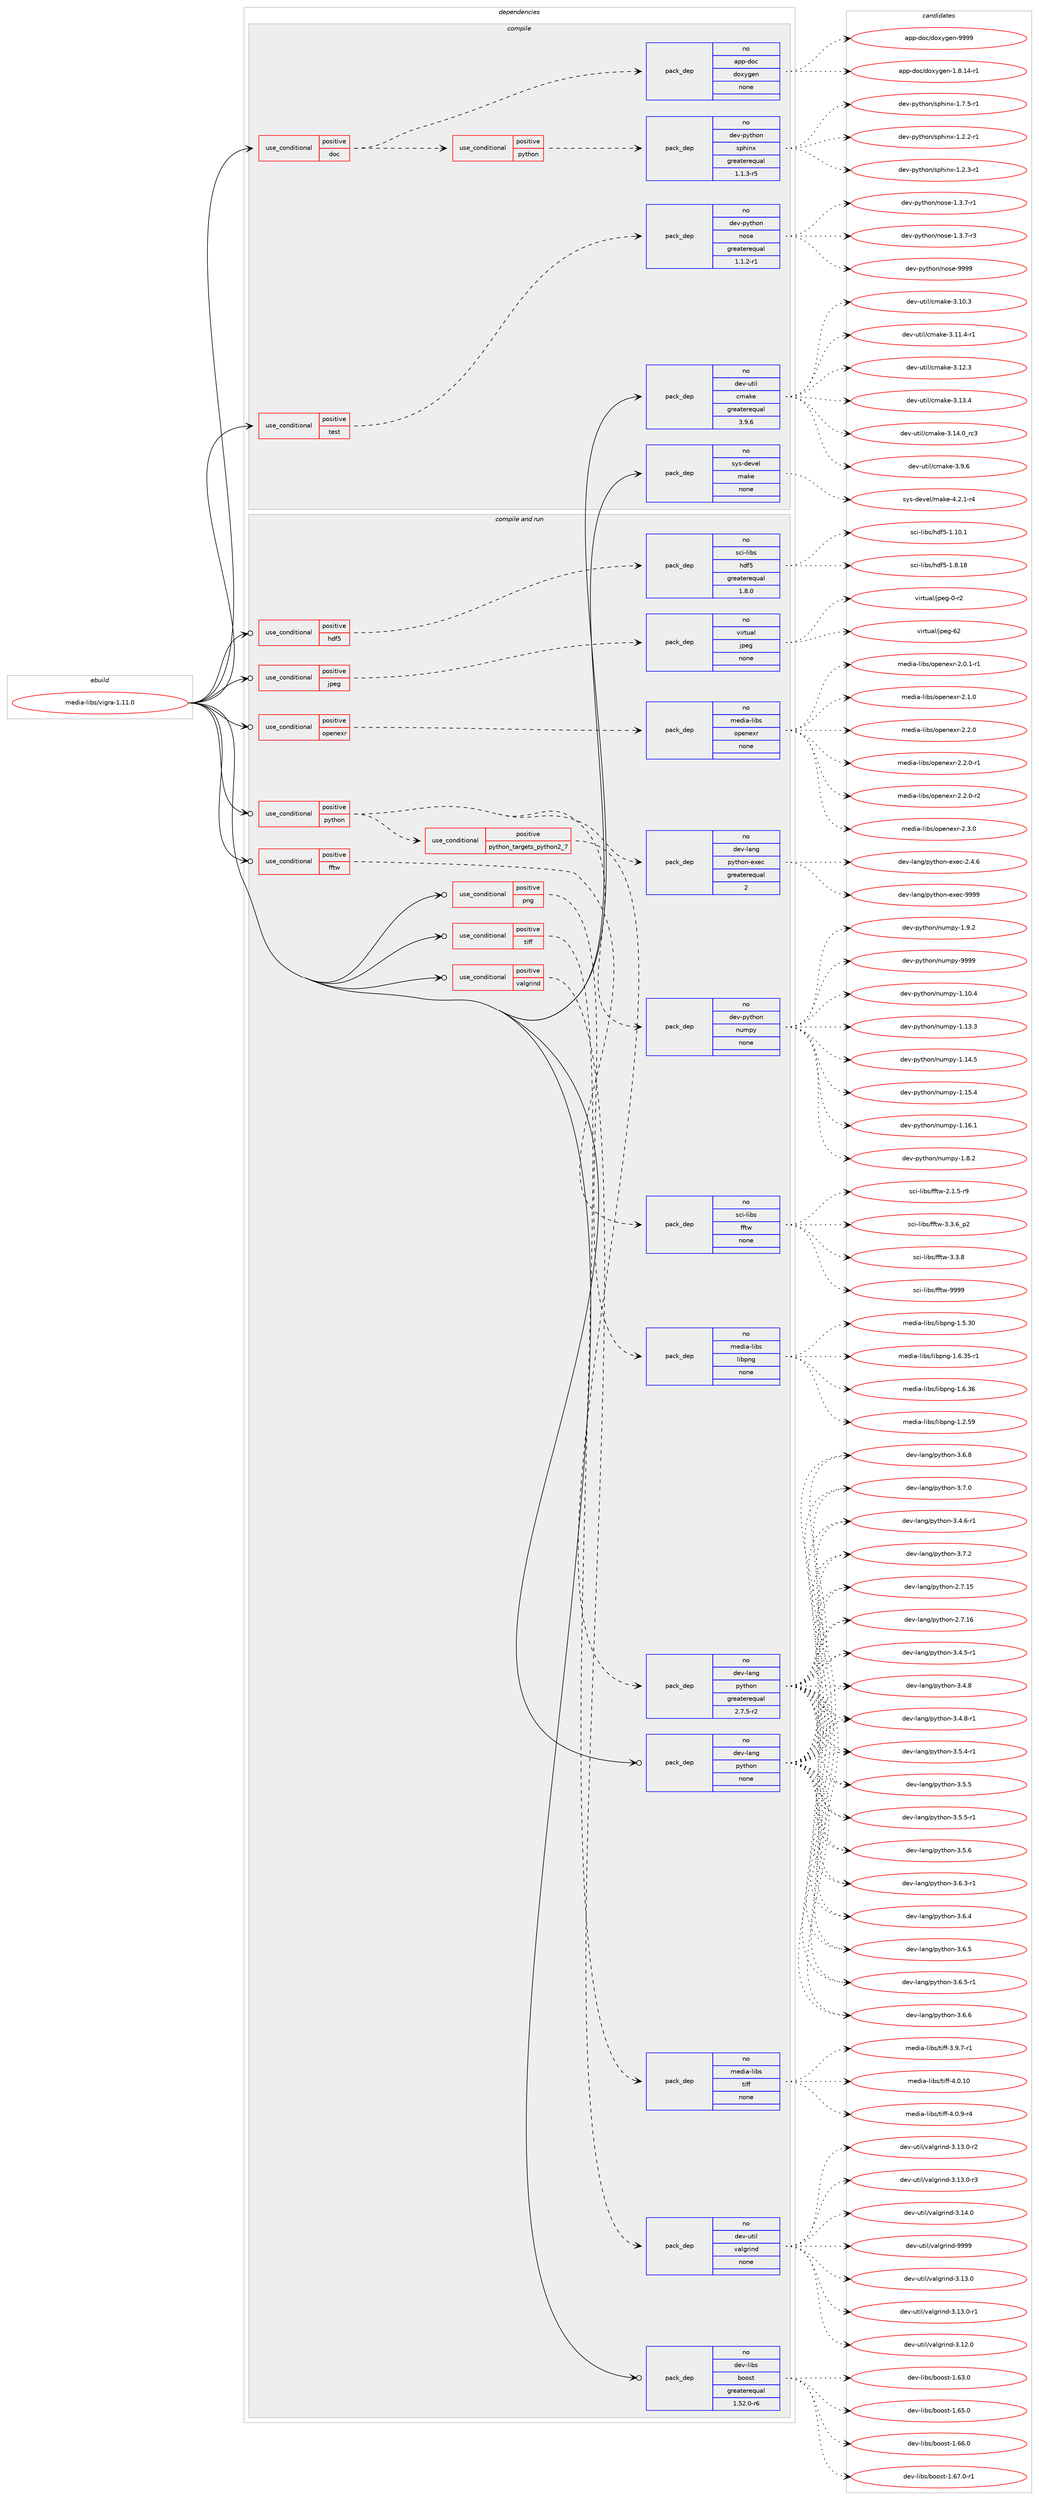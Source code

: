 digraph prolog {

# *************
# Graph options
# *************

newrank=true;
concentrate=true;
compound=true;
graph [rankdir=LR,fontname=Helvetica,fontsize=10,ranksep=1.5];#, ranksep=2.5, nodesep=0.2];
edge  [arrowhead=vee];
node  [fontname=Helvetica,fontsize=10];

# **********
# The ebuild
# **********

subgraph cluster_leftcol {
color=gray;
rank=same;
label=<<i>ebuild</i>>;
id [label="media-libs/vigra-1.11.0", color=red, width=4, href="../media-libs/vigra-1.11.0.svg"];
}

# ****************
# The dependencies
# ****************

subgraph cluster_midcol {
color=gray;
label=<<i>dependencies</i>>;
subgraph cluster_compile {
fillcolor="#eeeeee";
style=filled;
label=<<i>compile</i>>;
subgraph cond435970 {
dependency1618548 [label=<<TABLE BORDER="0" CELLBORDER="1" CELLSPACING="0" CELLPADDING="4"><TR><TD ROWSPAN="3" CELLPADDING="10">use_conditional</TD></TR><TR><TD>positive</TD></TR><TR><TD>doc</TD></TR></TABLE>>, shape=none, color=red];
subgraph pack1156482 {
dependency1618549 [label=<<TABLE BORDER="0" CELLBORDER="1" CELLSPACING="0" CELLPADDING="4" WIDTH="220"><TR><TD ROWSPAN="6" CELLPADDING="30">pack_dep</TD></TR><TR><TD WIDTH="110">no</TD></TR><TR><TD>app-doc</TD></TR><TR><TD>doxygen</TD></TR><TR><TD>none</TD></TR><TR><TD></TD></TR></TABLE>>, shape=none, color=blue];
}
dependency1618548:e -> dependency1618549:w [weight=20,style="dashed",arrowhead="vee"];
subgraph cond435971 {
dependency1618550 [label=<<TABLE BORDER="0" CELLBORDER="1" CELLSPACING="0" CELLPADDING="4"><TR><TD ROWSPAN="3" CELLPADDING="10">use_conditional</TD></TR><TR><TD>positive</TD></TR><TR><TD>python</TD></TR></TABLE>>, shape=none, color=red];
subgraph pack1156483 {
dependency1618551 [label=<<TABLE BORDER="0" CELLBORDER="1" CELLSPACING="0" CELLPADDING="4" WIDTH="220"><TR><TD ROWSPAN="6" CELLPADDING="30">pack_dep</TD></TR><TR><TD WIDTH="110">no</TD></TR><TR><TD>dev-python</TD></TR><TR><TD>sphinx</TD></TR><TR><TD>greaterequal</TD></TR><TR><TD>1.1.3-r5</TD></TR></TABLE>>, shape=none, color=blue];
}
dependency1618550:e -> dependency1618551:w [weight=20,style="dashed",arrowhead="vee"];
}
dependency1618548:e -> dependency1618550:w [weight=20,style="dashed",arrowhead="vee"];
}
id:e -> dependency1618548:w [weight=20,style="solid",arrowhead="vee"];
subgraph cond435972 {
dependency1618552 [label=<<TABLE BORDER="0" CELLBORDER="1" CELLSPACING="0" CELLPADDING="4"><TR><TD ROWSPAN="3" CELLPADDING="10">use_conditional</TD></TR><TR><TD>positive</TD></TR><TR><TD>test</TD></TR></TABLE>>, shape=none, color=red];
subgraph pack1156484 {
dependency1618553 [label=<<TABLE BORDER="0" CELLBORDER="1" CELLSPACING="0" CELLPADDING="4" WIDTH="220"><TR><TD ROWSPAN="6" CELLPADDING="30">pack_dep</TD></TR><TR><TD WIDTH="110">no</TD></TR><TR><TD>dev-python</TD></TR><TR><TD>nose</TD></TR><TR><TD>greaterequal</TD></TR><TR><TD>1.1.2-r1</TD></TR></TABLE>>, shape=none, color=blue];
}
dependency1618552:e -> dependency1618553:w [weight=20,style="dashed",arrowhead="vee"];
}
id:e -> dependency1618552:w [weight=20,style="solid",arrowhead="vee"];
subgraph pack1156485 {
dependency1618554 [label=<<TABLE BORDER="0" CELLBORDER="1" CELLSPACING="0" CELLPADDING="4" WIDTH="220"><TR><TD ROWSPAN="6" CELLPADDING="30">pack_dep</TD></TR><TR><TD WIDTH="110">no</TD></TR><TR><TD>dev-util</TD></TR><TR><TD>cmake</TD></TR><TR><TD>greaterequal</TD></TR><TR><TD>3.9.6</TD></TR></TABLE>>, shape=none, color=blue];
}
id:e -> dependency1618554:w [weight=20,style="solid",arrowhead="vee"];
subgraph pack1156486 {
dependency1618555 [label=<<TABLE BORDER="0" CELLBORDER="1" CELLSPACING="0" CELLPADDING="4" WIDTH="220"><TR><TD ROWSPAN="6" CELLPADDING="30">pack_dep</TD></TR><TR><TD WIDTH="110">no</TD></TR><TR><TD>sys-devel</TD></TR><TR><TD>make</TD></TR><TR><TD>none</TD></TR><TR><TD></TD></TR></TABLE>>, shape=none, color=blue];
}
id:e -> dependency1618555:w [weight=20,style="solid",arrowhead="vee"];
}
subgraph cluster_compileandrun {
fillcolor="#eeeeee";
style=filled;
label=<<i>compile and run</i>>;
subgraph cond435973 {
dependency1618556 [label=<<TABLE BORDER="0" CELLBORDER="1" CELLSPACING="0" CELLPADDING="4"><TR><TD ROWSPAN="3" CELLPADDING="10">use_conditional</TD></TR><TR><TD>positive</TD></TR><TR><TD>fftw</TD></TR></TABLE>>, shape=none, color=red];
subgraph pack1156487 {
dependency1618557 [label=<<TABLE BORDER="0" CELLBORDER="1" CELLSPACING="0" CELLPADDING="4" WIDTH="220"><TR><TD ROWSPAN="6" CELLPADDING="30">pack_dep</TD></TR><TR><TD WIDTH="110">no</TD></TR><TR><TD>sci-libs</TD></TR><TR><TD>fftw</TD></TR><TR><TD>none</TD></TR><TR><TD></TD></TR></TABLE>>, shape=none, color=blue];
}
dependency1618556:e -> dependency1618557:w [weight=20,style="dashed",arrowhead="vee"];
}
id:e -> dependency1618556:w [weight=20,style="solid",arrowhead="odotvee"];
subgraph cond435974 {
dependency1618558 [label=<<TABLE BORDER="0" CELLBORDER="1" CELLSPACING="0" CELLPADDING="4"><TR><TD ROWSPAN="3" CELLPADDING="10">use_conditional</TD></TR><TR><TD>positive</TD></TR><TR><TD>hdf5</TD></TR></TABLE>>, shape=none, color=red];
subgraph pack1156488 {
dependency1618559 [label=<<TABLE BORDER="0" CELLBORDER="1" CELLSPACING="0" CELLPADDING="4" WIDTH="220"><TR><TD ROWSPAN="6" CELLPADDING="30">pack_dep</TD></TR><TR><TD WIDTH="110">no</TD></TR><TR><TD>sci-libs</TD></TR><TR><TD>hdf5</TD></TR><TR><TD>greaterequal</TD></TR><TR><TD>1.8.0</TD></TR></TABLE>>, shape=none, color=blue];
}
dependency1618558:e -> dependency1618559:w [weight=20,style="dashed",arrowhead="vee"];
}
id:e -> dependency1618558:w [weight=20,style="solid",arrowhead="odotvee"];
subgraph cond435975 {
dependency1618560 [label=<<TABLE BORDER="0" CELLBORDER="1" CELLSPACING="0" CELLPADDING="4"><TR><TD ROWSPAN="3" CELLPADDING="10">use_conditional</TD></TR><TR><TD>positive</TD></TR><TR><TD>jpeg</TD></TR></TABLE>>, shape=none, color=red];
subgraph pack1156489 {
dependency1618561 [label=<<TABLE BORDER="0" CELLBORDER="1" CELLSPACING="0" CELLPADDING="4" WIDTH="220"><TR><TD ROWSPAN="6" CELLPADDING="30">pack_dep</TD></TR><TR><TD WIDTH="110">no</TD></TR><TR><TD>virtual</TD></TR><TR><TD>jpeg</TD></TR><TR><TD>none</TD></TR><TR><TD></TD></TR></TABLE>>, shape=none, color=blue];
}
dependency1618560:e -> dependency1618561:w [weight=20,style="dashed",arrowhead="vee"];
}
id:e -> dependency1618560:w [weight=20,style="solid",arrowhead="odotvee"];
subgraph cond435976 {
dependency1618562 [label=<<TABLE BORDER="0" CELLBORDER="1" CELLSPACING="0" CELLPADDING="4"><TR><TD ROWSPAN="3" CELLPADDING="10">use_conditional</TD></TR><TR><TD>positive</TD></TR><TR><TD>openexr</TD></TR></TABLE>>, shape=none, color=red];
subgraph pack1156490 {
dependency1618563 [label=<<TABLE BORDER="0" CELLBORDER="1" CELLSPACING="0" CELLPADDING="4" WIDTH="220"><TR><TD ROWSPAN="6" CELLPADDING="30">pack_dep</TD></TR><TR><TD WIDTH="110">no</TD></TR><TR><TD>media-libs</TD></TR><TR><TD>openexr</TD></TR><TR><TD>none</TD></TR><TR><TD></TD></TR></TABLE>>, shape=none, color=blue];
}
dependency1618562:e -> dependency1618563:w [weight=20,style="dashed",arrowhead="vee"];
}
id:e -> dependency1618562:w [weight=20,style="solid",arrowhead="odotvee"];
subgraph cond435977 {
dependency1618564 [label=<<TABLE BORDER="0" CELLBORDER="1" CELLSPACING="0" CELLPADDING="4"><TR><TD ROWSPAN="3" CELLPADDING="10">use_conditional</TD></TR><TR><TD>positive</TD></TR><TR><TD>png</TD></TR></TABLE>>, shape=none, color=red];
subgraph pack1156491 {
dependency1618565 [label=<<TABLE BORDER="0" CELLBORDER="1" CELLSPACING="0" CELLPADDING="4" WIDTH="220"><TR><TD ROWSPAN="6" CELLPADDING="30">pack_dep</TD></TR><TR><TD WIDTH="110">no</TD></TR><TR><TD>media-libs</TD></TR><TR><TD>libpng</TD></TR><TR><TD>none</TD></TR><TR><TD></TD></TR></TABLE>>, shape=none, color=blue];
}
dependency1618564:e -> dependency1618565:w [weight=20,style="dashed",arrowhead="vee"];
}
id:e -> dependency1618564:w [weight=20,style="solid",arrowhead="odotvee"];
subgraph cond435978 {
dependency1618566 [label=<<TABLE BORDER="0" CELLBORDER="1" CELLSPACING="0" CELLPADDING="4"><TR><TD ROWSPAN="3" CELLPADDING="10">use_conditional</TD></TR><TR><TD>positive</TD></TR><TR><TD>python</TD></TR></TABLE>>, shape=none, color=red];
subgraph cond435979 {
dependency1618567 [label=<<TABLE BORDER="0" CELLBORDER="1" CELLSPACING="0" CELLPADDING="4"><TR><TD ROWSPAN="3" CELLPADDING="10">use_conditional</TD></TR><TR><TD>positive</TD></TR><TR><TD>python_targets_python2_7</TD></TR></TABLE>>, shape=none, color=red];
subgraph pack1156492 {
dependency1618568 [label=<<TABLE BORDER="0" CELLBORDER="1" CELLSPACING="0" CELLPADDING="4" WIDTH="220"><TR><TD ROWSPAN="6" CELLPADDING="30">pack_dep</TD></TR><TR><TD WIDTH="110">no</TD></TR><TR><TD>dev-lang</TD></TR><TR><TD>python</TD></TR><TR><TD>greaterequal</TD></TR><TR><TD>2.7.5-r2</TD></TR></TABLE>>, shape=none, color=blue];
}
dependency1618567:e -> dependency1618568:w [weight=20,style="dashed",arrowhead="vee"];
}
dependency1618566:e -> dependency1618567:w [weight=20,style="dashed",arrowhead="vee"];
subgraph pack1156493 {
dependency1618569 [label=<<TABLE BORDER="0" CELLBORDER="1" CELLSPACING="0" CELLPADDING="4" WIDTH="220"><TR><TD ROWSPAN="6" CELLPADDING="30">pack_dep</TD></TR><TR><TD WIDTH="110">no</TD></TR><TR><TD>dev-lang</TD></TR><TR><TD>python-exec</TD></TR><TR><TD>greaterequal</TD></TR><TR><TD>2</TD></TR></TABLE>>, shape=none, color=blue];
}
dependency1618566:e -> dependency1618569:w [weight=20,style="dashed",arrowhead="vee"];
subgraph pack1156494 {
dependency1618570 [label=<<TABLE BORDER="0" CELLBORDER="1" CELLSPACING="0" CELLPADDING="4" WIDTH="220"><TR><TD ROWSPAN="6" CELLPADDING="30">pack_dep</TD></TR><TR><TD WIDTH="110">no</TD></TR><TR><TD>dev-python</TD></TR><TR><TD>numpy</TD></TR><TR><TD>none</TD></TR><TR><TD></TD></TR></TABLE>>, shape=none, color=blue];
}
dependency1618566:e -> dependency1618570:w [weight=20,style="dashed",arrowhead="vee"];
}
id:e -> dependency1618566:w [weight=20,style="solid",arrowhead="odotvee"];
subgraph cond435980 {
dependency1618571 [label=<<TABLE BORDER="0" CELLBORDER="1" CELLSPACING="0" CELLPADDING="4"><TR><TD ROWSPAN="3" CELLPADDING="10">use_conditional</TD></TR><TR><TD>positive</TD></TR><TR><TD>tiff</TD></TR></TABLE>>, shape=none, color=red];
subgraph pack1156495 {
dependency1618572 [label=<<TABLE BORDER="0" CELLBORDER="1" CELLSPACING="0" CELLPADDING="4" WIDTH="220"><TR><TD ROWSPAN="6" CELLPADDING="30">pack_dep</TD></TR><TR><TD WIDTH="110">no</TD></TR><TR><TD>media-libs</TD></TR><TR><TD>tiff</TD></TR><TR><TD>none</TD></TR><TR><TD></TD></TR></TABLE>>, shape=none, color=blue];
}
dependency1618571:e -> dependency1618572:w [weight=20,style="dashed",arrowhead="vee"];
}
id:e -> dependency1618571:w [weight=20,style="solid",arrowhead="odotvee"];
subgraph cond435981 {
dependency1618573 [label=<<TABLE BORDER="0" CELLBORDER="1" CELLSPACING="0" CELLPADDING="4"><TR><TD ROWSPAN="3" CELLPADDING="10">use_conditional</TD></TR><TR><TD>positive</TD></TR><TR><TD>valgrind</TD></TR></TABLE>>, shape=none, color=red];
subgraph pack1156496 {
dependency1618574 [label=<<TABLE BORDER="0" CELLBORDER="1" CELLSPACING="0" CELLPADDING="4" WIDTH="220"><TR><TD ROWSPAN="6" CELLPADDING="30">pack_dep</TD></TR><TR><TD WIDTH="110">no</TD></TR><TR><TD>dev-util</TD></TR><TR><TD>valgrind</TD></TR><TR><TD>none</TD></TR><TR><TD></TD></TR></TABLE>>, shape=none, color=blue];
}
dependency1618573:e -> dependency1618574:w [weight=20,style="dashed",arrowhead="vee"];
}
id:e -> dependency1618573:w [weight=20,style="solid",arrowhead="odotvee"];
subgraph pack1156497 {
dependency1618575 [label=<<TABLE BORDER="0" CELLBORDER="1" CELLSPACING="0" CELLPADDING="4" WIDTH="220"><TR><TD ROWSPAN="6" CELLPADDING="30">pack_dep</TD></TR><TR><TD WIDTH="110">no</TD></TR><TR><TD>dev-lang</TD></TR><TR><TD>python</TD></TR><TR><TD>none</TD></TR><TR><TD></TD></TR></TABLE>>, shape=none, color=blue];
}
id:e -> dependency1618575:w [weight=20,style="solid",arrowhead="odotvee"];
subgraph pack1156498 {
dependency1618576 [label=<<TABLE BORDER="0" CELLBORDER="1" CELLSPACING="0" CELLPADDING="4" WIDTH="220"><TR><TD ROWSPAN="6" CELLPADDING="30">pack_dep</TD></TR><TR><TD WIDTH="110">no</TD></TR><TR><TD>dev-libs</TD></TR><TR><TD>boost</TD></TR><TR><TD>greaterequal</TD></TR><TR><TD>1.52.0-r6</TD></TR></TABLE>>, shape=none, color=blue];
}
id:e -> dependency1618576:w [weight=20,style="solid",arrowhead="odotvee"];
}
subgraph cluster_run {
fillcolor="#eeeeee";
style=filled;
label=<<i>run</i>>;
}
}

# **************
# The candidates
# **************

subgraph cluster_choices {
rank=same;
color=gray;
label=<<i>candidates</i>>;

subgraph choice1156482 {
color=black;
nodesep=1;
choice97112112451001119947100111120121103101110454946564649524511449 [label="app-doc/doxygen-1.8.14-r1", color=red, width=4,href="../app-doc/doxygen-1.8.14-r1.svg"];
choice971121124510011199471001111201211031011104557575757 [label="app-doc/doxygen-9999", color=red, width=4,href="../app-doc/doxygen-9999.svg"];
dependency1618549:e -> choice97112112451001119947100111120121103101110454946564649524511449:w [style=dotted,weight="100"];
dependency1618549:e -> choice971121124510011199471001111201211031011104557575757:w [style=dotted,weight="100"];
}
subgraph choice1156483 {
color=black;
nodesep=1;
choice10010111845112121116104111110471151121041051101204549465046504511449 [label="dev-python/sphinx-1.2.2-r1", color=red, width=4,href="../dev-python/sphinx-1.2.2-r1.svg"];
choice10010111845112121116104111110471151121041051101204549465046514511449 [label="dev-python/sphinx-1.2.3-r1", color=red, width=4,href="../dev-python/sphinx-1.2.3-r1.svg"];
choice10010111845112121116104111110471151121041051101204549465546534511449 [label="dev-python/sphinx-1.7.5-r1", color=red, width=4,href="../dev-python/sphinx-1.7.5-r1.svg"];
dependency1618551:e -> choice10010111845112121116104111110471151121041051101204549465046504511449:w [style=dotted,weight="100"];
dependency1618551:e -> choice10010111845112121116104111110471151121041051101204549465046514511449:w [style=dotted,weight="100"];
dependency1618551:e -> choice10010111845112121116104111110471151121041051101204549465546534511449:w [style=dotted,weight="100"];
}
subgraph choice1156484 {
color=black;
nodesep=1;
choice10010111845112121116104111110471101111151014549465146554511449 [label="dev-python/nose-1.3.7-r1", color=red, width=4,href="../dev-python/nose-1.3.7-r1.svg"];
choice10010111845112121116104111110471101111151014549465146554511451 [label="dev-python/nose-1.3.7-r3", color=red, width=4,href="../dev-python/nose-1.3.7-r3.svg"];
choice10010111845112121116104111110471101111151014557575757 [label="dev-python/nose-9999", color=red, width=4,href="../dev-python/nose-9999.svg"];
dependency1618553:e -> choice10010111845112121116104111110471101111151014549465146554511449:w [style=dotted,weight="100"];
dependency1618553:e -> choice10010111845112121116104111110471101111151014549465146554511451:w [style=dotted,weight="100"];
dependency1618553:e -> choice10010111845112121116104111110471101111151014557575757:w [style=dotted,weight="100"];
}
subgraph choice1156485 {
color=black;
nodesep=1;
choice1001011184511711610510847991099710710145514649484651 [label="dev-util/cmake-3.10.3", color=red, width=4,href="../dev-util/cmake-3.10.3.svg"];
choice10010111845117116105108479910997107101455146494946524511449 [label="dev-util/cmake-3.11.4-r1", color=red, width=4,href="../dev-util/cmake-3.11.4-r1.svg"];
choice1001011184511711610510847991099710710145514649504651 [label="dev-util/cmake-3.12.3", color=red, width=4,href="../dev-util/cmake-3.12.3.svg"];
choice1001011184511711610510847991099710710145514649514652 [label="dev-util/cmake-3.13.4", color=red, width=4,href="../dev-util/cmake-3.13.4.svg"];
choice1001011184511711610510847991099710710145514649524648951149951 [label="dev-util/cmake-3.14.0_rc3", color=red, width=4,href="../dev-util/cmake-3.14.0_rc3.svg"];
choice10010111845117116105108479910997107101455146574654 [label="dev-util/cmake-3.9.6", color=red, width=4,href="../dev-util/cmake-3.9.6.svg"];
dependency1618554:e -> choice1001011184511711610510847991099710710145514649484651:w [style=dotted,weight="100"];
dependency1618554:e -> choice10010111845117116105108479910997107101455146494946524511449:w [style=dotted,weight="100"];
dependency1618554:e -> choice1001011184511711610510847991099710710145514649504651:w [style=dotted,weight="100"];
dependency1618554:e -> choice1001011184511711610510847991099710710145514649514652:w [style=dotted,weight="100"];
dependency1618554:e -> choice1001011184511711610510847991099710710145514649524648951149951:w [style=dotted,weight="100"];
dependency1618554:e -> choice10010111845117116105108479910997107101455146574654:w [style=dotted,weight="100"];
}
subgraph choice1156486 {
color=black;
nodesep=1;
choice1151211154510010111810110847109971071014552465046494511452 [label="sys-devel/make-4.2.1-r4", color=red, width=4,href="../sys-devel/make-4.2.1-r4.svg"];
dependency1618555:e -> choice1151211154510010111810110847109971071014552465046494511452:w [style=dotted,weight="100"];
}
subgraph choice1156487 {
color=black;
nodesep=1;
choice115991054510810598115471021021161194550464946534511457 [label="sci-libs/fftw-2.1.5-r9", color=red, width=4,href="../sci-libs/fftw-2.1.5-r9.svg"];
choice115991054510810598115471021021161194551465146549511250 [label="sci-libs/fftw-3.3.6_p2", color=red, width=4,href="../sci-libs/fftw-3.3.6_p2.svg"];
choice11599105451081059811547102102116119455146514656 [label="sci-libs/fftw-3.3.8", color=red, width=4,href="../sci-libs/fftw-3.3.8.svg"];
choice115991054510810598115471021021161194557575757 [label="sci-libs/fftw-9999", color=red, width=4,href="../sci-libs/fftw-9999.svg"];
dependency1618557:e -> choice115991054510810598115471021021161194550464946534511457:w [style=dotted,weight="100"];
dependency1618557:e -> choice115991054510810598115471021021161194551465146549511250:w [style=dotted,weight="100"];
dependency1618557:e -> choice11599105451081059811547102102116119455146514656:w [style=dotted,weight="100"];
dependency1618557:e -> choice115991054510810598115471021021161194557575757:w [style=dotted,weight="100"];
}
subgraph choice1156488 {
color=black;
nodesep=1;
choice115991054510810598115471041001025345494649484649 [label="sci-libs/hdf5-1.10.1", color=red, width=4,href="../sci-libs/hdf5-1.10.1.svg"];
choice115991054510810598115471041001025345494656464956 [label="sci-libs/hdf5-1.8.18", color=red, width=4,href="../sci-libs/hdf5-1.8.18.svg"];
dependency1618559:e -> choice115991054510810598115471041001025345494649484649:w [style=dotted,weight="100"];
dependency1618559:e -> choice115991054510810598115471041001025345494656464956:w [style=dotted,weight="100"];
}
subgraph choice1156489 {
color=black;
nodesep=1;
choice118105114116117971084710611210110345484511450 [label="virtual/jpeg-0-r2", color=red, width=4,href="../virtual/jpeg-0-r2.svg"];
choice1181051141161179710847106112101103455450 [label="virtual/jpeg-62", color=red, width=4,href="../virtual/jpeg-62.svg"];
dependency1618561:e -> choice118105114116117971084710611210110345484511450:w [style=dotted,weight="100"];
dependency1618561:e -> choice1181051141161179710847106112101103455450:w [style=dotted,weight="100"];
}
subgraph choice1156490 {
color=black;
nodesep=1;
choice109101100105974510810598115471111121011101011201144550464846494511449 [label="media-libs/openexr-2.0.1-r1", color=red, width=4,href="../media-libs/openexr-2.0.1-r1.svg"];
choice10910110010597451081059811547111112101110101120114455046494648 [label="media-libs/openexr-2.1.0", color=red, width=4,href="../media-libs/openexr-2.1.0.svg"];
choice10910110010597451081059811547111112101110101120114455046504648 [label="media-libs/openexr-2.2.0", color=red, width=4,href="../media-libs/openexr-2.2.0.svg"];
choice109101100105974510810598115471111121011101011201144550465046484511449 [label="media-libs/openexr-2.2.0-r1", color=red, width=4,href="../media-libs/openexr-2.2.0-r1.svg"];
choice109101100105974510810598115471111121011101011201144550465046484511450 [label="media-libs/openexr-2.2.0-r2", color=red, width=4,href="../media-libs/openexr-2.2.0-r2.svg"];
choice10910110010597451081059811547111112101110101120114455046514648 [label="media-libs/openexr-2.3.0", color=red, width=4,href="../media-libs/openexr-2.3.0.svg"];
dependency1618563:e -> choice109101100105974510810598115471111121011101011201144550464846494511449:w [style=dotted,weight="100"];
dependency1618563:e -> choice10910110010597451081059811547111112101110101120114455046494648:w [style=dotted,weight="100"];
dependency1618563:e -> choice10910110010597451081059811547111112101110101120114455046504648:w [style=dotted,weight="100"];
dependency1618563:e -> choice109101100105974510810598115471111121011101011201144550465046484511449:w [style=dotted,weight="100"];
dependency1618563:e -> choice109101100105974510810598115471111121011101011201144550465046484511450:w [style=dotted,weight="100"];
dependency1618563:e -> choice10910110010597451081059811547111112101110101120114455046514648:w [style=dotted,weight="100"];
}
subgraph choice1156491 {
color=black;
nodesep=1;
choice109101100105974510810598115471081059811211010345494650465357 [label="media-libs/libpng-1.2.59", color=red, width=4,href="../media-libs/libpng-1.2.59.svg"];
choice109101100105974510810598115471081059811211010345494653465148 [label="media-libs/libpng-1.5.30", color=red, width=4,href="../media-libs/libpng-1.5.30.svg"];
choice1091011001059745108105981154710810598112110103454946544651534511449 [label="media-libs/libpng-1.6.35-r1", color=red, width=4,href="../media-libs/libpng-1.6.35-r1.svg"];
choice109101100105974510810598115471081059811211010345494654465154 [label="media-libs/libpng-1.6.36", color=red, width=4,href="../media-libs/libpng-1.6.36.svg"];
dependency1618565:e -> choice109101100105974510810598115471081059811211010345494650465357:w [style=dotted,weight="100"];
dependency1618565:e -> choice109101100105974510810598115471081059811211010345494653465148:w [style=dotted,weight="100"];
dependency1618565:e -> choice1091011001059745108105981154710810598112110103454946544651534511449:w [style=dotted,weight="100"];
dependency1618565:e -> choice109101100105974510810598115471081059811211010345494654465154:w [style=dotted,weight="100"];
}
subgraph choice1156492 {
color=black;
nodesep=1;
choice10010111845108971101034711212111610411111045504655464953 [label="dev-lang/python-2.7.15", color=red, width=4,href="../dev-lang/python-2.7.15.svg"];
choice10010111845108971101034711212111610411111045504655464954 [label="dev-lang/python-2.7.16", color=red, width=4,href="../dev-lang/python-2.7.16.svg"];
choice1001011184510897110103471121211161041111104551465246534511449 [label="dev-lang/python-3.4.5-r1", color=red, width=4,href="../dev-lang/python-3.4.5-r1.svg"];
choice1001011184510897110103471121211161041111104551465246544511449 [label="dev-lang/python-3.4.6-r1", color=red, width=4,href="../dev-lang/python-3.4.6-r1.svg"];
choice100101118451089711010347112121116104111110455146524656 [label="dev-lang/python-3.4.8", color=red, width=4,href="../dev-lang/python-3.4.8.svg"];
choice1001011184510897110103471121211161041111104551465246564511449 [label="dev-lang/python-3.4.8-r1", color=red, width=4,href="../dev-lang/python-3.4.8-r1.svg"];
choice1001011184510897110103471121211161041111104551465346524511449 [label="dev-lang/python-3.5.4-r1", color=red, width=4,href="../dev-lang/python-3.5.4-r1.svg"];
choice100101118451089711010347112121116104111110455146534653 [label="dev-lang/python-3.5.5", color=red, width=4,href="../dev-lang/python-3.5.5.svg"];
choice1001011184510897110103471121211161041111104551465346534511449 [label="dev-lang/python-3.5.5-r1", color=red, width=4,href="../dev-lang/python-3.5.5-r1.svg"];
choice100101118451089711010347112121116104111110455146534654 [label="dev-lang/python-3.5.6", color=red, width=4,href="../dev-lang/python-3.5.6.svg"];
choice1001011184510897110103471121211161041111104551465446514511449 [label="dev-lang/python-3.6.3-r1", color=red, width=4,href="../dev-lang/python-3.6.3-r1.svg"];
choice100101118451089711010347112121116104111110455146544652 [label="dev-lang/python-3.6.4", color=red, width=4,href="../dev-lang/python-3.6.4.svg"];
choice100101118451089711010347112121116104111110455146544653 [label="dev-lang/python-3.6.5", color=red, width=4,href="../dev-lang/python-3.6.5.svg"];
choice1001011184510897110103471121211161041111104551465446534511449 [label="dev-lang/python-3.6.5-r1", color=red, width=4,href="../dev-lang/python-3.6.5-r1.svg"];
choice100101118451089711010347112121116104111110455146544654 [label="dev-lang/python-3.6.6", color=red, width=4,href="../dev-lang/python-3.6.6.svg"];
choice100101118451089711010347112121116104111110455146544656 [label="dev-lang/python-3.6.8", color=red, width=4,href="../dev-lang/python-3.6.8.svg"];
choice100101118451089711010347112121116104111110455146554648 [label="dev-lang/python-3.7.0", color=red, width=4,href="../dev-lang/python-3.7.0.svg"];
choice100101118451089711010347112121116104111110455146554650 [label="dev-lang/python-3.7.2", color=red, width=4,href="../dev-lang/python-3.7.2.svg"];
dependency1618568:e -> choice10010111845108971101034711212111610411111045504655464953:w [style=dotted,weight="100"];
dependency1618568:e -> choice10010111845108971101034711212111610411111045504655464954:w [style=dotted,weight="100"];
dependency1618568:e -> choice1001011184510897110103471121211161041111104551465246534511449:w [style=dotted,weight="100"];
dependency1618568:e -> choice1001011184510897110103471121211161041111104551465246544511449:w [style=dotted,weight="100"];
dependency1618568:e -> choice100101118451089711010347112121116104111110455146524656:w [style=dotted,weight="100"];
dependency1618568:e -> choice1001011184510897110103471121211161041111104551465246564511449:w [style=dotted,weight="100"];
dependency1618568:e -> choice1001011184510897110103471121211161041111104551465346524511449:w [style=dotted,weight="100"];
dependency1618568:e -> choice100101118451089711010347112121116104111110455146534653:w [style=dotted,weight="100"];
dependency1618568:e -> choice1001011184510897110103471121211161041111104551465346534511449:w [style=dotted,weight="100"];
dependency1618568:e -> choice100101118451089711010347112121116104111110455146534654:w [style=dotted,weight="100"];
dependency1618568:e -> choice1001011184510897110103471121211161041111104551465446514511449:w [style=dotted,weight="100"];
dependency1618568:e -> choice100101118451089711010347112121116104111110455146544652:w [style=dotted,weight="100"];
dependency1618568:e -> choice100101118451089711010347112121116104111110455146544653:w [style=dotted,weight="100"];
dependency1618568:e -> choice1001011184510897110103471121211161041111104551465446534511449:w [style=dotted,weight="100"];
dependency1618568:e -> choice100101118451089711010347112121116104111110455146544654:w [style=dotted,weight="100"];
dependency1618568:e -> choice100101118451089711010347112121116104111110455146544656:w [style=dotted,weight="100"];
dependency1618568:e -> choice100101118451089711010347112121116104111110455146554648:w [style=dotted,weight="100"];
dependency1618568:e -> choice100101118451089711010347112121116104111110455146554650:w [style=dotted,weight="100"];
}
subgraph choice1156493 {
color=black;
nodesep=1;
choice1001011184510897110103471121211161041111104510112010199455046524654 [label="dev-lang/python-exec-2.4.6", color=red, width=4,href="../dev-lang/python-exec-2.4.6.svg"];
choice10010111845108971101034711212111610411111045101120101994557575757 [label="dev-lang/python-exec-9999", color=red, width=4,href="../dev-lang/python-exec-9999.svg"];
dependency1618569:e -> choice1001011184510897110103471121211161041111104510112010199455046524654:w [style=dotted,weight="100"];
dependency1618569:e -> choice10010111845108971101034711212111610411111045101120101994557575757:w [style=dotted,weight="100"];
}
subgraph choice1156494 {
color=black;
nodesep=1;
choice100101118451121211161041111104711011710911212145494649484652 [label="dev-python/numpy-1.10.4", color=red, width=4,href="../dev-python/numpy-1.10.4.svg"];
choice100101118451121211161041111104711011710911212145494649514651 [label="dev-python/numpy-1.13.3", color=red, width=4,href="../dev-python/numpy-1.13.3.svg"];
choice100101118451121211161041111104711011710911212145494649524653 [label="dev-python/numpy-1.14.5", color=red, width=4,href="../dev-python/numpy-1.14.5.svg"];
choice100101118451121211161041111104711011710911212145494649534652 [label="dev-python/numpy-1.15.4", color=red, width=4,href="../dev-python/numpy-1.15.4.svg"];
choice100101118451121211161041111104711011710911212145494649544649 [label="dev-python/numpy-1.16.1", color=red, width=4,href="../dev-python/numpy-1.16.1.svg"];
choice1001011184511212111610411111047110117109112121454946564650 [label="dev-python/numpy-1.8.2", color=red, width=4,href="../dev-python/numpy-1.8.2.svg"];
choice1001011184511212111610411111047110117109112121454946574650 [label="dev-python/numpy-1.9.2", color=red, width=4,href="../dev-python/numpy-1.9.2.svg"];
choice10010111845112121116104111110471101171091121214557575757 [label="dev-python/numpy-9999", color=red, width=4,href="../dev-python/numpy-9999.svg"];
dependency1618570:e -> choice100101118451121211161041111104711011710911212145494649484652:w [style=dotted,weight="100"];
dependency1618570:e -> choice100101118451121211161041111104711011710911212145494649514651:w [style=dotted,weight="100"];
dependency1618570:e -> choice100101118451121211161041111104711011710911212145494649524653:w [style=dotted,weight="100"];
dependency1618570:e -> choice100101118451121211161041111104711011710911212145494649534652:w [style=dotted,weight="100"];
dependency1618570:e -> choice100101118451121211161041111104711011710911212145494649544649:w [style=dotted,weight="100"];
dependency1618570:e -> choice1001011184511212111610411111047110117109112121454946564650:w [style=dotted,weight="100"];
dependency1618570:e -> choice1001011184511212111610411111047110117109112121454946574650:w [style=dotted,weight="100"];
dependency1618570:e -> choice10010111845112121116104111110471101171091121214557575757:w [style=dotted,weight="100"];
}
subgraph choice1156495 {
color=black;
nodesep=1;
choice109101100105974510810598115471161051021024551465746554511449 [label="media-libs/tiff-3.9.7-r1", color=red, width=4,href="../media-libs/tiff-3.9.7-r1.svg"];
choice1091011001059745108105981154711610510210245524648464948 [label="media-libs/tiff-4.0.10", color=red, width=4,href="../media-libs/tiff-4.0.10.svg"];
choice109101100105974510810598115471161051021024552464846574511452 [label="media-libs/tiff-4.0.9-r4", color=red, width=4,href="../media-libs/tiff-4.0.9-r4.svg"];
dependency1618572:e -> choice109101100105974510810598115471161051021024551465746554511449:w [style=dotted,weight="100"];
dependency1618572:e -> choice1091011001059745108105981154711610510210245524648464948:w [style=dotted,weight="100"];
dependency1618572:e -> choice109101100105974510810598115471161051021024552464846574511452:w [style=dotted,weight="100"];
}
subgraph choice1156496 {
color=black;
nodesep=1;
choice10010111845117116105108471189710810311410511010045514649504648 [label="dev-util/valgrind-3.12.0", color=red, width=4,href="../dev-util/valgrind-3.12.0.svg"];
choice10010111845117116105108471189710810311410511010045514649514648 [label="dev-util/valgrind-3.13.0", color=red, width=4,href="../dev-util/valgrind-3.13.0.svg"];
choice100101118451171161051084711897108103114105110100455146495146484511449 [label="dev-util/valgrind-3.13.0-r1", color=red, width=4,href="../dev-util/valgrind-3.13.0-r1.svg"];
choice100101118451171161051084711897108103114105110100455146495146484511450 [label="dev-util/valgrind-3.13.0-r2", color=red, width=4,href="../dev-util/valgrind-3.13.0-r2.svg"];
choice100101118451171161051084711897108103114105110100455146495146484511451 [label="dev-util/valgrind-3.13.0-r3", color=red, width=4,href="../dev-util/valgrind-3.13.0-r3.svg"];
choice10010111845117116105108471189710810311410511010045514649524648 [label="dev-util/valgrind-3.14.0", color=red, width=4,href="../dev-util/valgrind-3.14.0.svg"];
choice1001011184511711610510847118971081031141051101004557575757 [label="dev-util/valgrind-9999", color=red, width=4,href="../dev-util/valgrind-9999.svg"];
dependency1618574:e -> choice10010111845117116105108471189710810311410511010045514649504648:w [style=dotted,weight="100"];
dependency1618574:e -> choice10010111845117116105108471189710810311410511010045514649514648:w [style=dotted,weight="100"];
dependency1618574:e -> choice100101118451171161051084711897108103114105110100455146495146484511449:w [style=dotted,weight="100"];
dependency1618574:e -> choice100101118451171161051084711897108103114105110100455146495146484511450:w [style=dotted,weight="100"];
dependency1618574:e -> choice100101118451171161051084711897108103114105110100455146495146484511451:w [style=dotted,weight="100"];
dependency1618574:e -> choice10010111845117116105108471189710810311410511010045514649524648:w [style=dotted,weight="100"];
dependency1618574:e -> choice1001011184511711610510847118971081031141051101004557575757:w [style=dotted,weight="100"];
}
subgraph choice1156497 {
color=black;
nodesep=1;
choice10010111845108971101034711212111610411111045504655464953 [label="dev-lang/python-2.7.15", color=red, width=4,href="../dev-lang/python-2.7.15.svg"];
choice10010111845108971101034711212111610411111045504655464954 [label="dev-lang/python-2.7.16", color=red, width=4,href="../dev-lang/python-2.7.16.svg"];
choice1001011184510897110103471121211161041111104551465246534511449 [label="dev-lang/python-3.4.5-r1", color=red, width=4,href="../dev-lang/python-3.4.5-r1.svg"];
choice1001011184510897110103471121211161041111104551465246544511449 [label="dev-lang/python-3.4.6-r1", color=red, width=4,href="../dev-lang/python-3.4.6-r1.svg"];
choice100101118451089711010347112121116104111110455146524656 [label="dev-lang/python-3.4.8", color=red, width=4,href="../dev-lang/python-3.4.8.svg"];
choice1001011184510897110103471121211161041111104551465246564511449 [label="dev-lang/python-3.4.8-r1", color=red, width=4,href="../dev-lang/python-3.4.8-r1.svg"];
choice1001011184510897110103471121211161041111104551465346524511449 [label="dev-lang/python-3.5.4-r1", color=red, width=4,href="../dev-lang/python-3.5.4-r1.svg"];
choice100101118451089711010347112121116104111110455146534653 [label="dev-lang/python-3.5.5", color=red, width=4,href="../dev-lang/python-3.5.5.svg"];
choice1001011184510897110103471121211161041111104551465346534511449 [label="dev-lang/python-3.5.5-r1", color=red, width=4,href="../dev-lang/python-3.5.5-r1.svg"];
choice100101118451089711010347112121116104111110455146534654 [label="dev-lang/python-3.5.6", color=red, width=4,href="../dev-lang/python-3.5.6.svg"];
choice1001011184510897110103471121211161041111104551465446514511449 [label="dev-lang/python-3.6.3-r1", color=red, width=4,href="../dev-lang/python-3.6.3-r1.svg"];
choice100101118451089711010347112121116104111110455146544652 [label="dev-lang/python-3.6.4", color=red, width=4,href="../dev-lang/python-3.6.4.svg"];
choice100101118451089711010347112121116104111110455146544653 [label="dev-lang/python-3.6.5", color=red, width=4,href="../dev-lang/python-3.6.5.svg"];
choice1001011184510897110103471121211161041111104551465446534511449 [label="dev-lang/python-3.6.5-r1", color=red, width=4,href="../dev-lang/python-3.6.5-r1.svg"];
choice100101118451089711010347112121116104111110455146544654 [label="dev-lang/python-3.6.6", color=red, width=4,href="../dev-lang/python-3.6.6.svg"];
choice100101118451089711010347112121116104111110455146544656 [label="dev-lang/python-3.6.8", color=red, width=4,href="../dev-lang/python-3.6.8.svg"];
choice100101118451089711010347112121116104111110455146554648 [label="dev-lang/python-3.7.0", color=red, width=4,href="../dev-lang/python-3.7.0.svg"];
choice100101118451089711010347112121116104111110455146554650 [label="dev-lang/python-3.7.2", color=red, width=4,href="../dev-lang/python-3.7.2.svg"];
dependency1618575:e -> choice10010111845108971101034711212111610411111045504655464953:w [style=dotted,weight="100"];
dependency1618575:e -> choice10010111845108971101034711212111610411111045504655464954:w [style=dotted,weight="100"];
dependency1618575:e -> choice1001011184510897110103471121211161041111104551465246534511449:w [style=dotted,weight="100"];
dependency1618575:e -> choice1001011184510897110103471121211161041111104551465246544511449:w [style=dotted,weight="100"];
dependency1618575:e -> choice100101118451089711010347112121116104111110455146524656:w [style=dotted,weight="100"];
dependency1618575:e -> choice1001011184510897110103471121211161041111104551465246564511449:w [style=dotted,weight="100"];
dependency1618575:e -> choice1001011184510897110103471121211161041111104551465346524511449:w [style=dotted,weight="100"];
dependency1618575:e -> choice100101118451089711010347112121116104111110455146534653:w [style=dotted,weight="100"];
dependency1618575:e -> choice1001011184510897110103471121211161041111104551465346534511449:w [style=dotted,weight="100"];
dependency1618575:e -> choice100101118451089711010347112121116104111110455146534654:w [style=dotted,weight="100"];
dependency1618575:e -> choice1001011184510897110103471121211161041111104551465446514511449:w [style=dotted,weight="100"];
dependency1618575:e -> choice100101118451089711010347112121116104111110455146544652:w [style=dotted,weight="100"];
dependency1618575:e -> choice100101118451089711010347112121116104111110455146544653:w [style=dotted,weight="100"];
dependency1618575:e -> choice1001011184510897110103471121211161041111104551465446534511449:w [style=dotted,weight="100"];
dependency1618575:e -> choice100101118451089711010347112121116104111110455146544654:w [style=dotted,weight="100"];
dependency1618575:e -> choice100101118451089711010347112121116104111110455146544656:w [style=dotted,weight="100"];
dependency1618575:e -> choice100101118451089711010347112121116104111110455146554648:w [style=dotted,weight="100"];
dependency1618575:e -> choice100101118451089711010347112121116104111110455146554650:w [style=dotted,weight="100"];
}
subgraph choice1156498 {
color=black;
nodesep=1;
choice1001011184510810598115479811111111511645494654514648 [label="dev-libs/boost-1.63.0", color=red, width=4,href="../dev-libs/boost-1.63.0.svg"];
choice1001011184510810598115479811111111511645494654534648 [label="dev-libs/boost-1.65.0", color=red, width=4,href="../dev-libs/boost-1.65.0.svg"];
choice1001011184510810598115479811111111511645494654544648 [label="dev-libs/boost-1.66.0", color=red, width=4,href="../dev-libs/boost-1.66.0.svg"];
choice10010111845108105981154798111111115116454946545546484511449 [label="dev-libs/boost-1.67.0-r1", color=red, width=4,href="../dev-libs/boost-1.67.0-r1.svg"];
dependency1618576:e -> choice1001011184510810598115479811111111511645494654514648:w [style=dotted,weight="100"];
dependency1618576:e -> choice1001011184510810598115479811111111511645494654534648:w [style=dotted,weight="100"];
dependency1618576:e -> choice1001011184510810598115479811111111511645494654544648:w [style=dotted,weight="100"];
dependency1618576:e -> choice10010111845108105981154798111111115116454946545546484511449:w [style=dotted,weight="100"];
}
}

}
